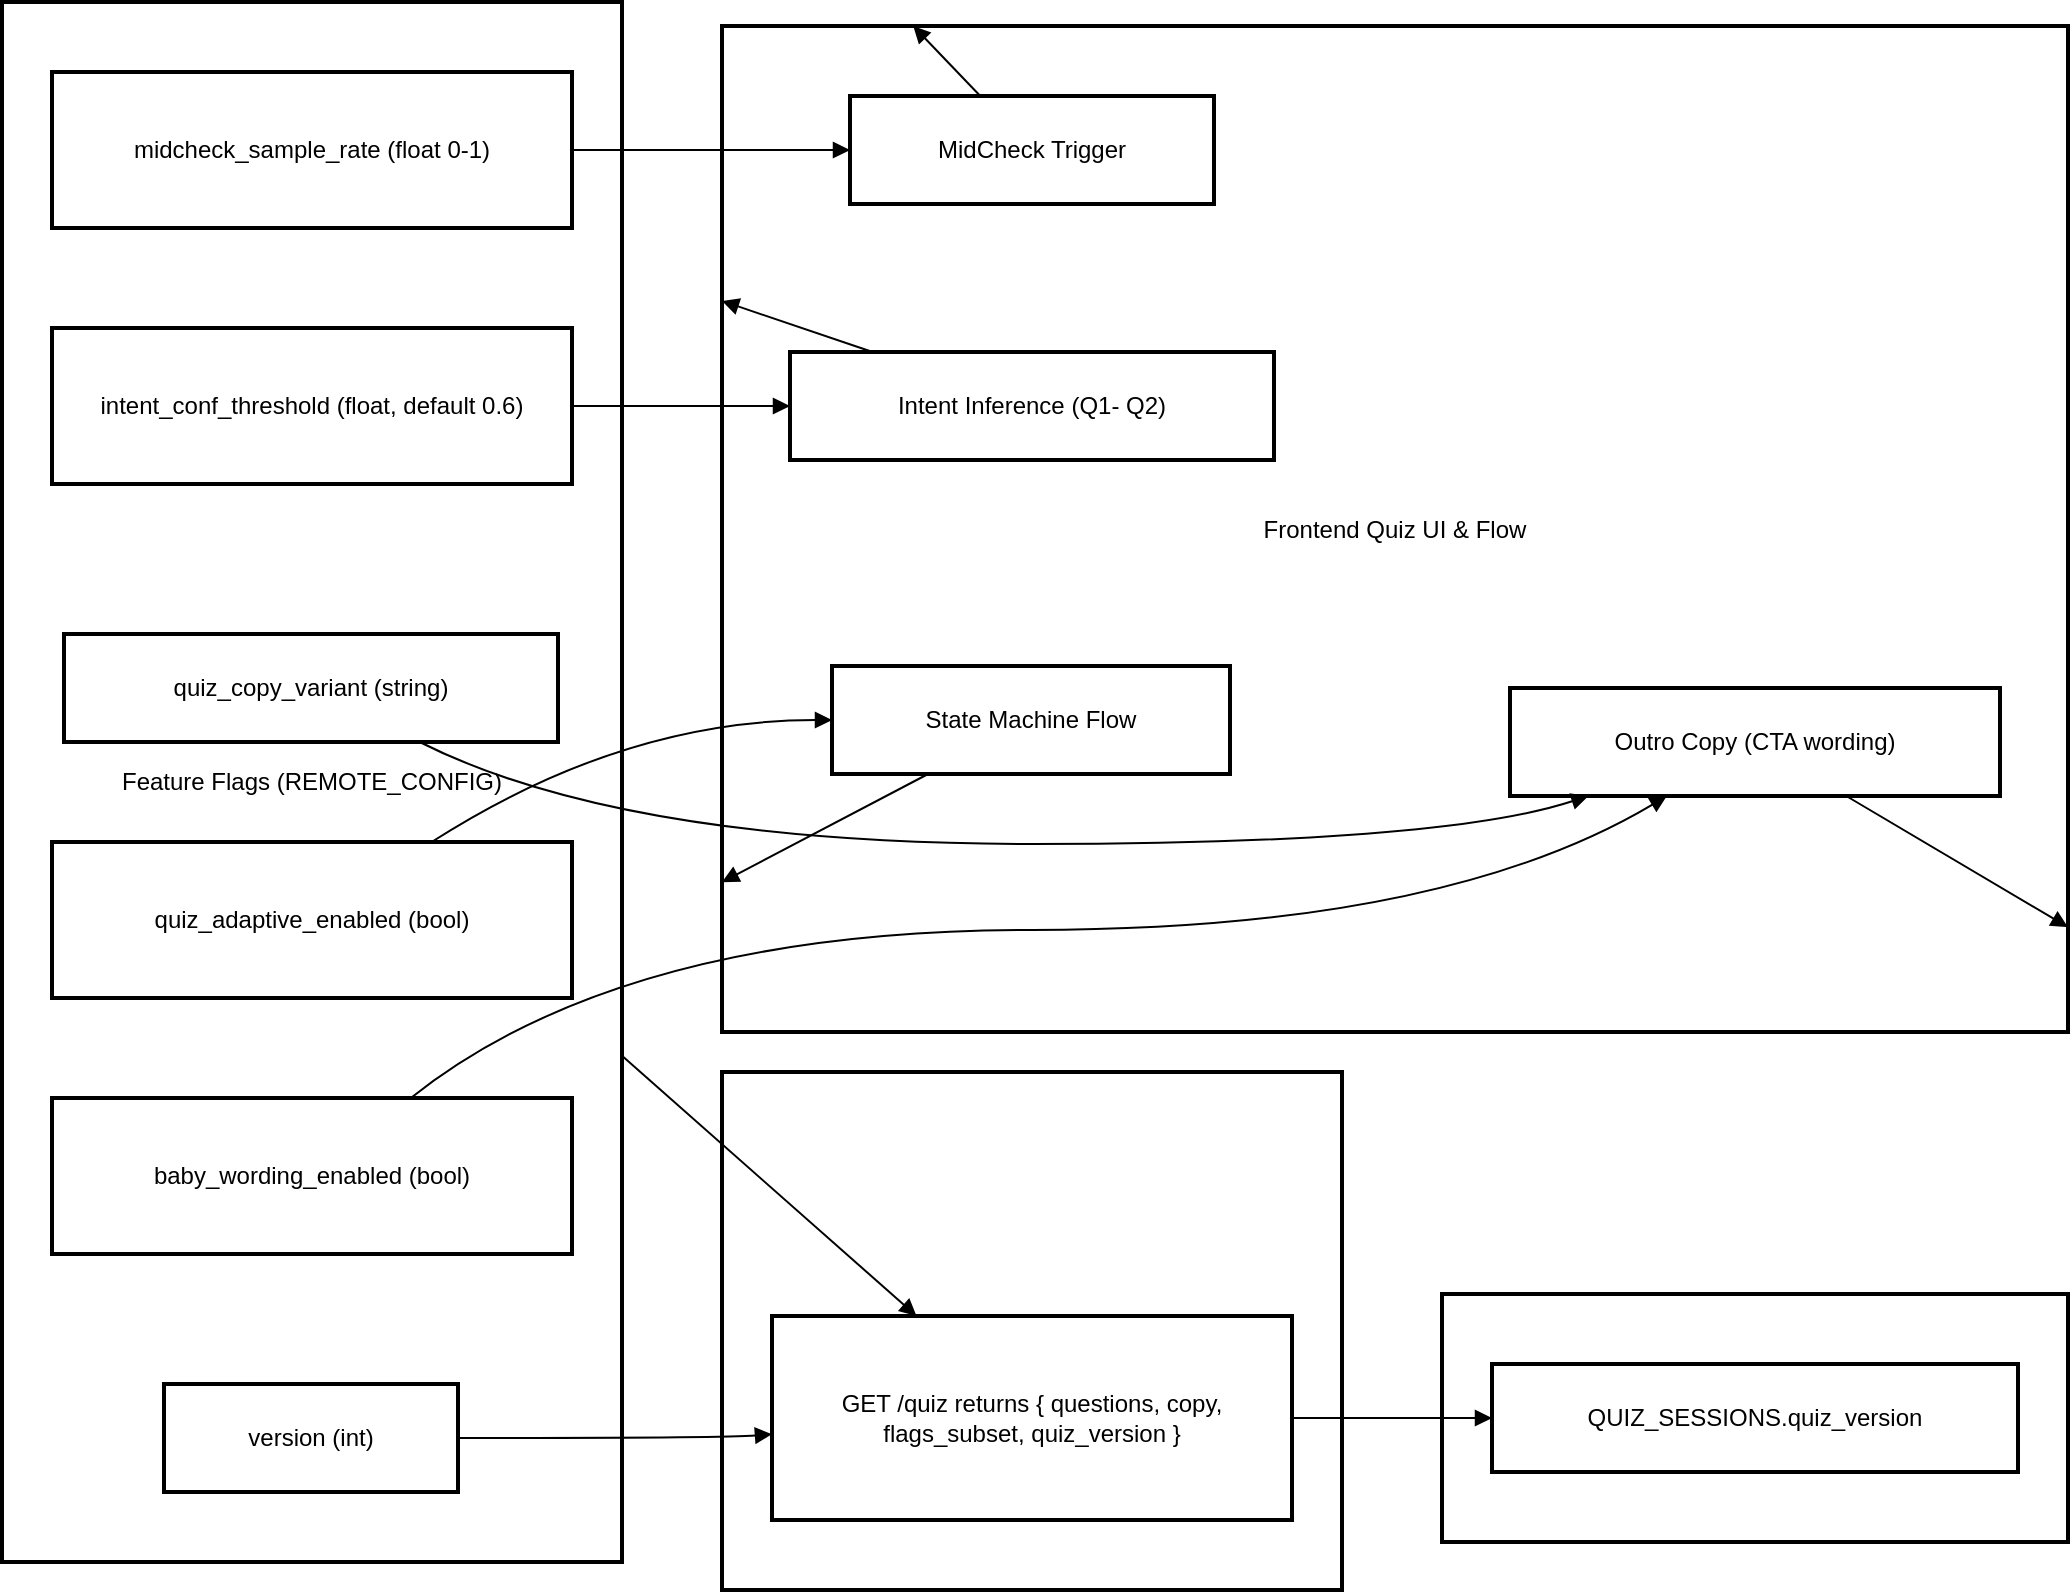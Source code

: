 <mxfile version="28.1.1">
  <diagram name="Page-1" id="wdPM7xpAJp8fhNwitKer">
    <mxGraphModel dx="695" dy="778" grid="1" gridSize="10" guides="1" tooltips="1" connect="1" arrows="1" fold="1" page="1" pageScale="1" pageWidth="850" pageHeight="1100" math="0" shadow="0">
      <root>
        <mxCell id="0" />
        <mxCell id="1" parent="0" />
        <mxCell id="kHeReuDsFgZBYS0C8h7j-1" value="Postgres" style="whiteSpace=wrap;strokeWidth=2;" vertex="1" parent="1">
          <mxGeometry x="740" y="666" width="313" height="124" as="geometry" />
        </mxCell>
        <mxCell id="kHeReuDsFgZBYS0C8h7j-2" value="GET /quiz payload" style="whiteSpace=wrap;strokeWidth=2;" vertex="1" parent="1">
          <mxGeometry x="380" y="555" width="310" height="259" as="geometry" />
        </mxCell>
        <mxCell id="kHeReuDsFgZBYS0C8h7j-3" value="Frontend Quiz UI &amp; Flow" style="whiteSpace=wrap;strokeWidth=2;" vertex="1" parent="1">
          <mxGeometry x="380" y="32" width="673" height="503" as="geometry" />
        </mxCell>
        <mxCell id="kHeReuDsFgZBYS0C8h7j-4" value="Feature Flags (REMOTE_CONFIG)" style="whiteSpace=wrap;strokeWidth=2;" vertex="1" parent="1">
          <mxGeometry x="20" y="20" width="310" height="780" as="geometry" />
        </mxCell>
        <mxCell id="kHeReuDsFgZBYS0C8h7j-5" value="quiz_adaptive_enabled (bool)" style="whiteSpace=wrap;strokeWidth=2;" vertex="1" parent="1">
          <mxGeometry x="45" y="440" width="260" height="78" as="geometry" />
        </mxCell>
        <mxCell id="kHeReuDsFgZBYS0C8h7j-6" value="intent_conf_threshold (float, default 0.6)" style="whiteSpace=wrap;strokeWidth=2;" vertex="1" parent="1">
          <mxGeometry x="45" y="183" width="260" height="78" as="geometry" />
        </mxCell>
        <mxCell id="kHeReuDsFgZBYS0C8h7j-7" value="midcheck_sample_rate (float 0-1)" style="whiteSpace=wrap;strokeWidth=2;" vertex="1" parent="1">
          <mxGeometry x="45" y="55" width="260" height="78" as="geometry" />
        </mxCell>
        <mxCell id="kHeReuDsFgZBYS0C8h7j-8" value="baby_wording_enabled (bool)" style="whiteSpace=wrap;strokeWidth=2;" vertex="1" parent="1">
          <mxGeometry x="45" y="568" width="260" height="78" as="geometry" />
        </mxCell>
        <mxCell id="kHeReuDsFgZBYS0C8h7j-9" value="quiz_copy_variant (string)" style="whiteSpace=wrap;strokeWidth=2;" vertex="1" parent="1">
          <mxGeometry x="51" y="336" width="247" height="54" as="geometry" />
        </mxCell>
        <mxCell id="kHeReuDsFgZBYS0C8h7j-10" value="version (int)" style="whiteSpace=wrap;strokeWidth=2;" vertex="1" parent="1">
          <mxGeometry x="101" y="711" width="147" height="54" as="geometry" />
        </mxCell>
        <mxCell id="kHeReuDsFgZBYS0C8h7j-11" value="State Machine Flow" style="whiteSpace=wrap;strokeWidth=2;" vertex="1" parent="1">
          <mxGeometry x="435" y="352" width="199" height="54" as="geometry" />
        </mxCell>
        <mxCell id="kHeReuDsFgZBYS0C8h7j-12" value="Intent Inference (Q1- Q2)" style="whiteSpace=wrap;strokeWidth=2;" vertex="1" parent="1">
          <mxGeometry x="414" y="195" width="242" height="54" as="geometry" />
        </mxCell>
        <mxCell id="kHeReuDsFgZBYS0C8h7j-13" value="MidCheck Trigger" style="whiteSpace=wrap;strokeWidth=2;" vertex="1" parent="1">
          <mxGeometry x="444" y="67" width="182" height="54" as="geometry" />
        </mxCell>
        <mxCell id="kHeReuDsFgZBYS0C8h7j-14" value="Outro Copy (CTA wording)" style="whiteSpace=wrap;strokeWidth=2;" vertex="1" parent="1">
          <mxGeometry x="774" y="363" width="245" height="54" as="geometry" />
        </mxCell>
        <mxCell id="kHeReuDsFgZBYS0C8h7j-15" value="GET /quiz returns { questions, copy, flags_subset, quiz_version }" style="whiteSpace=wrap;strokeWidth=2;" vertex="1" parent="1">
          <mxGeometry x="405" y="677" width="260" height="102" as="geometry" />
        </mxCell>
        <mxCell id="kHeReuDsFgZBYS0C8h7j-16" value="QUIZ_SESSIONS.quiz_version" style="whiteSpace=wrap;strokeWidth=2;" vertex="1" parent="1">
          <mxGeometry x="765" y="701" width="263" height="54" as="geometry" />
        </mxCell>
        <mxCell id="kHeReuDsFgZBYS0C8h7j-17" value="" style="curved=1;startArrow=none;endArrow=block;exitX=0.73;exitY=0;entryX=0;entryY=0.5;rounded=0;" edge="1" parent="1" source="kHeReuDsFgZBYS0C8h7j-5" target="kHeReuDsFgZBYS0C8h7j-11">
          <mxGeometry relative="1" as="geometry">
            <Array as="points">
              <mxPoint x="330" y="379" />
            </Array>
          </mxGeometry>
        </mxCell>
        <mxCell id="kHeReuDsFgZBYS0C8h7j-18" value="" style="curved=1;startArrow=none;endArrow=block;exitX=1;exitY=0.5;entryX=0;entryY=0.5;rounded=0;" edge="1" parent="1" source="kHeReuDsFgZBYS0C8h7j-6" target="kHeReuDsFgZBYS0C8h7j-12">
          <mxGeometry relative="1" as="geometry">
            <Array as="points" />
          </mxGeometry>
        </mxCell>
        <mxCell id="kHeReuDsFgZBYS0C8h7j-19" value="" style="curved=1;startArrow=none;endArrow=block;exitX=1;exitY=0.5;entryX=0;entryY=0.5;rounded=0;" edge="1" parent="1" source="kHeReuDsFgZBYS0C8h7j-7" target="kHeReuDsFgZBYS0C8h7j-13">
          <mxGeometry relative="1" as="geometry">
            <Array as="points" />
          </mxGeometry>
        </mxCell>
        <mxCell id="kHeReuDsFgZBYS0C8h7j-20" value="" style="curved=1;startArrow=none;endArrow=block;exitX=0.69;exitY=0;entryX=0.32;entryY=1;rounded=0;" edge="1" parent="1" source="kHeReuDsFgZBYS0C8h7j-8" target="kHeReuDsFgZBYS0C8h7j-14">
          <mxGeometry relative="1" as="geometry">
            <Array as="points">
              <mxPoint x="330" y="484" />
              <mxPoint x="740" y="484" />
            </Array>
          </mxGeometry>
        </mxCell>
        <mxCell id="kHeReuDsFgZBYS0C8h7j-21" value="" style="curved=1;startArrow=none;endArrow=block;exitX=0.72;exitY=1;entryX=0.16;entryY=1;rounded=0;" edge="1" parent="1" source="kHeReuDsFgZBYS0C8h7j-9" target="kHeReuDsFgZBYS0C8h7j-14">
          <mxGeometry relative="1" as="geometry">
            <Array as="points">
              <mxPoint x="330" y="441" />
              <mxPoint x="740" y="441" />
            </Array>
          </mxGeometry>
        </mxCell>
        <mxCell id="kHeReuDsFgZBYS0C8h7j-22" value="" style="curved=1;startArrow=none;endArrow=block;exitX=1;exitY=0.5;entryX=0;entryY=0.58;rounded=0;" edge="1" parent="1" source="kHeReuDsFgZBYS0C8h7j-10" target="kHeReuDsFgZBYS0C8h7j-15">
          <mxGeometry relative="1" as="geometry">
            <Array as="points">
              <mxPoint x="380" y="738" />
            </Array>
          </mxGeometry>
        </mxCell>
        <mxCell id="kHeReuDsFgZBYS0C8h7j-23" value="" style="curved=1;startArrow=none;endArrow=block;exitX=1;exitY=0.5;entryX=0;entryY=0.5;rounded=0;" edge="1" parent="1" source="kHeReuDsFgZBYS0C8h7j-15" target="kHeReuDsFgZBYS0C8h7j-16">
          <mxGeometry relative="1" as="geometry">
            <Array as="points" />
          </mxGeometry>
        </mxCell>
        <mxCell id="kHeReuDsFgZBYS0C8h7j-24" value="" style="curved=1;startArrow=none;endArrow=block;rounded=0;" edge="1" parent="1" source="kHeReuDsFgZBYS0C8h7j-4" target="kHeReuDsFgZBYS0C8h7j-15">
          <mxGeometry relative="1" as="geometry">
            <Array as="points" />
          </mxGeometry>
        </mxCell>
        <mxCell id="kHeReuDsFgZBYS0C8h7j-25" value="" style="curved=1;startArrow=none;endArrow=block;rounded=0;" edge="1" parent="1" source="kHeReuDsFgZBYS0C8h7j-11" target="kHeReuDsFgZBYS0C8h7j-3">
          <mxGeometry relative="1" as="geometry">
            <Array as="points" />
          </mxGeometry>
        </mxCell>
        <mxCell id="kHeReuDsFgZBYS0C8h7j-26" value="" style="curved=1;startArrow=none;endArrow=block;rounded=0;" edge="1" parent="1" source="kHeReuDsFgZBYS0C8h7j-12" target="kHeReuDsFgZBYS0C8h7j-3">
          <mxGeometry relative="1" as="geometry">
            <Array as="points" />
          </mxGeometry>
        </mxCell>
        <mxCell id="kHeReuDsFgZBYS0C8h7j-27" value="" style="curved=1;startArrow=none;endArrow=block;rounded=0;" edge="1" parent="1" source="kHeReuDsFgZBYS0C8h7j-13" target="kHeReuDsFgZBYS0C8h7j-3">
          <mxGeometry relative="1" as="geometry">
            <Array as="points" />
          </mxGeometry>
        </mxCell>
        <mxCell id="kHeReuDsFgZBYS0C8h7j-28" value="" style="curved=1;startArrow=none;endArrow=block;rounded=0;" edge="1" parent="1" source="kHeReuDsFgZBYS0C8h7j-14" target="kHeReuDsFgZBYS0C8h7j-3">
          <mxGeometry relative="1" as="geometry">
            <Array as="points" />
          </mxGeometry>
        </mxCell>
      </root>
    </mxGraphModel>
  </diagram>
</mxfile>
